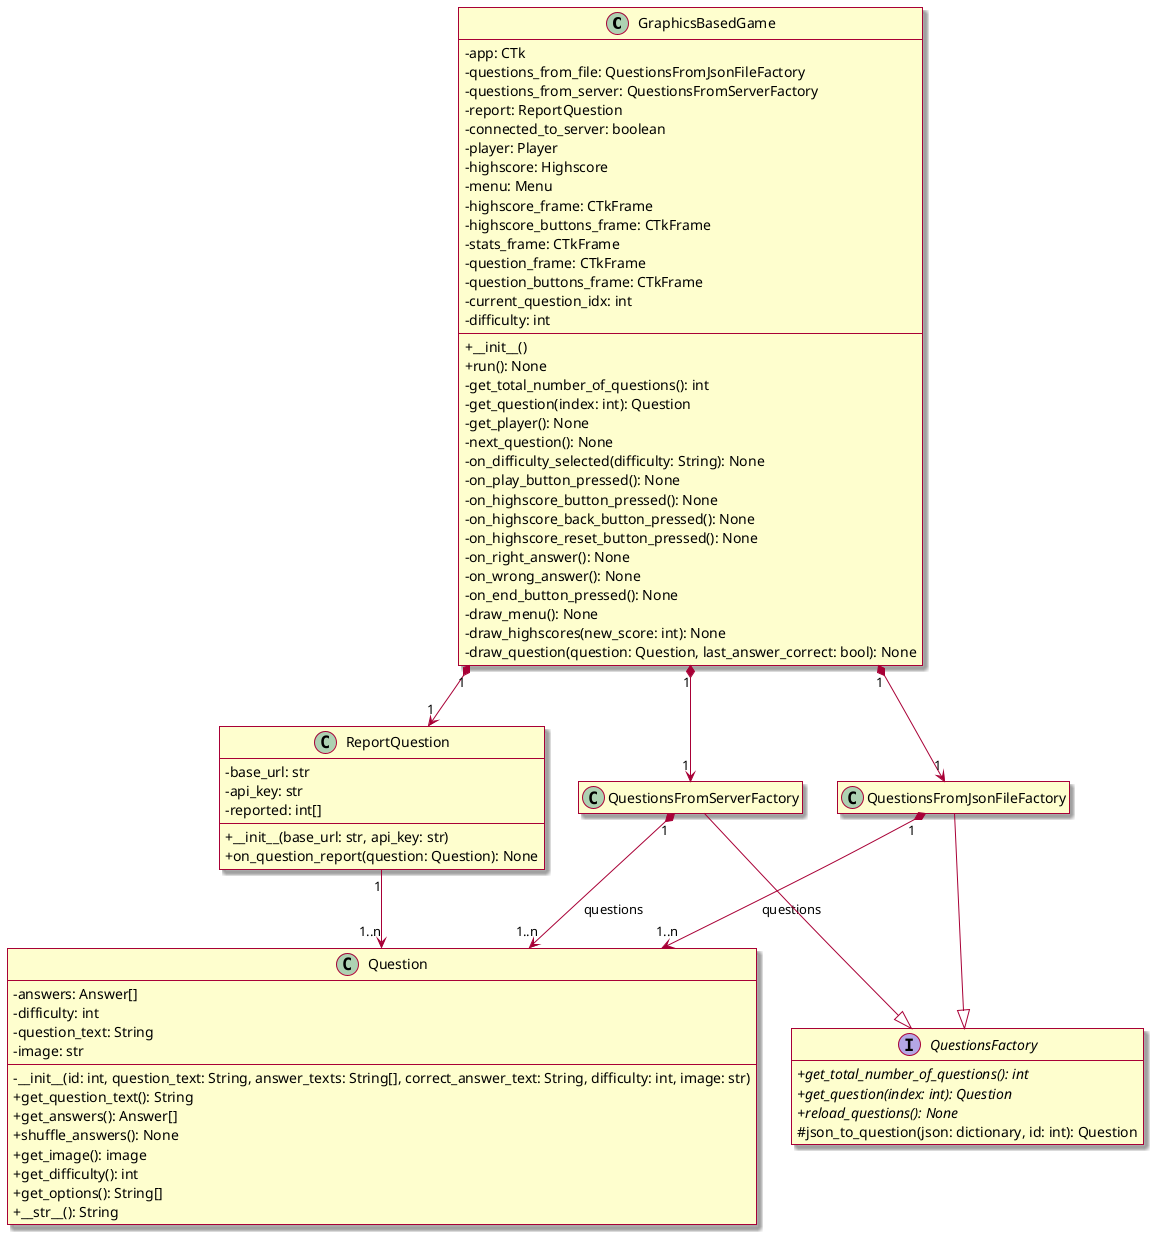 @startuml
hide empty members
skin rose
skinparam classAttributeIconSize 0

class GraphicsBasedGame {
    - app: CTk
    - questions_from_file: QuestionsFromJsonFileFactory
    - questions_from_server: QuestionsFromServerFactory
    - report: ReportQuestion
    - connected_to_server: boolean
    - player: Player
    - highscore: Highscore
    - menu: Menu
    - highscore_frame: CTkFrame
    - highscore_buttons_frame: CTkFrame
    - stats_frame: CTkFrame
    - question_frame: CTkFrame
    - question_buttons_frame: CTkFrame
    - current_question_idx: int
    - difficulty: int
    + __init__()
    + run(): None
    - get_total_number_of_questions(): int
    - get_question(index: int): Question
    - get_player(): None
    - next_question(): None
    - on_difficulty_selected(difficulty: String): None
    - on_play_button_pressed(): None
    - on_highscore_button_pressed(): None
    - on_highscore_back_button_pressed(): None
    - on_highscore_reset_button_pressed(): None
    - on_right_answer(): None
    - on_wrong_answer(): None
    - on_end_button_pressed(): None
    - draw_menu(): None
    - draw_highscores(new_score: int): None
    - draw_question(question: Question, last_answer_correct: bool): None

}

interface QuestionsFactory {
    + {abstract} get_total_number_of_questions(): int
    + {abstract} get_question(index: int): Question
    + {abstract} reload_questions(): None
    # json_to_question(json: dictionary, id: int): Question
}

class Question {
    - answers: Answer[]
    - difficulty: int
    - question_text: String
    - image: str
    - __init__(id: int, question_text: String, answer_texts: String[], correct_answer_text: String, difficulty: int, image: str)
    + get_question_text(): String
    + get_answers(): Answer[]
    + shuffle_answers(): None
    + get_image(): image
    + get_difficulty(): int
    + get_options(): String[]
    + __str__(): String
}

class ReportQuestion {
    - base_url: str
    - api_key: str
    - reported: int[]
    + __init__(base_url: str, api_key: str)
    + on_question_report(question: Question): None
}


QuestionsFromJsonFileFactory "1" *--> "1..n" Question: questions
QuestionsFromServerFactory "1" *--> "1..n" Question: questions
GraphicsBasedGame "1" *--> "1" ReportQuestion
ReportQuestion "1" --> "1..n" Question
GraphicsBasedGame "1" *--> "1" QuestionsFromServerFactory
GraphicsBasedGame "1" *--> "1" QuestionsFromJsonFileFactory
QuestionsFromServerFactory --|> QuestionsFactory
QuestionsFromJsonFileFactory --|> QuestionsFactory

@enduml